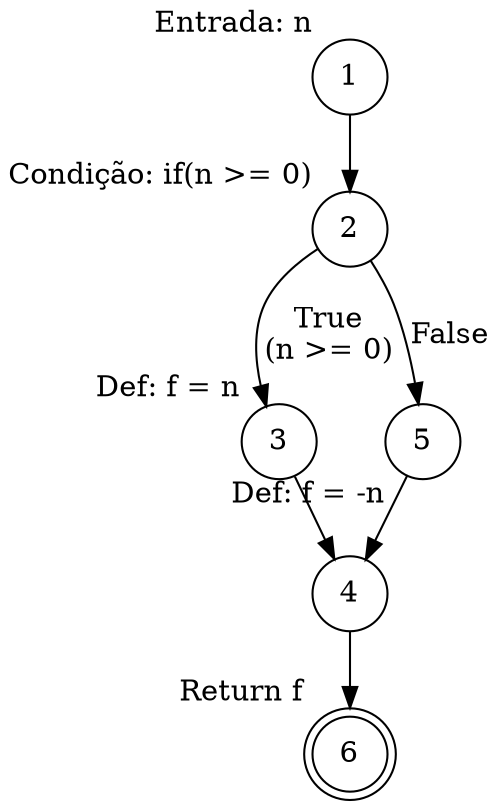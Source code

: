 digraph lms_fabs {
    rankdir=TB;
    node [shape=circle];
    
    1 [label="1", xlabel="Entrada: n"];
    2 [label="2", xlabel="Condição: if(n >= 0)"];
    3 [label="3", xlabel="Def: f = n"];
    4 [label="4"];
    5 [label="5", xlabel="Def: f = -n"];
    6 [label="6", xlabel="Return f"];
    
    1 -> 2;
    2 -> 3 [label="True\n(n >= 0)"];
    2 -> 5 [label="False"];
    3 -> 4;
    4 -> 6;
    5 -> 4;
    6 [shape=doublecircle];
}